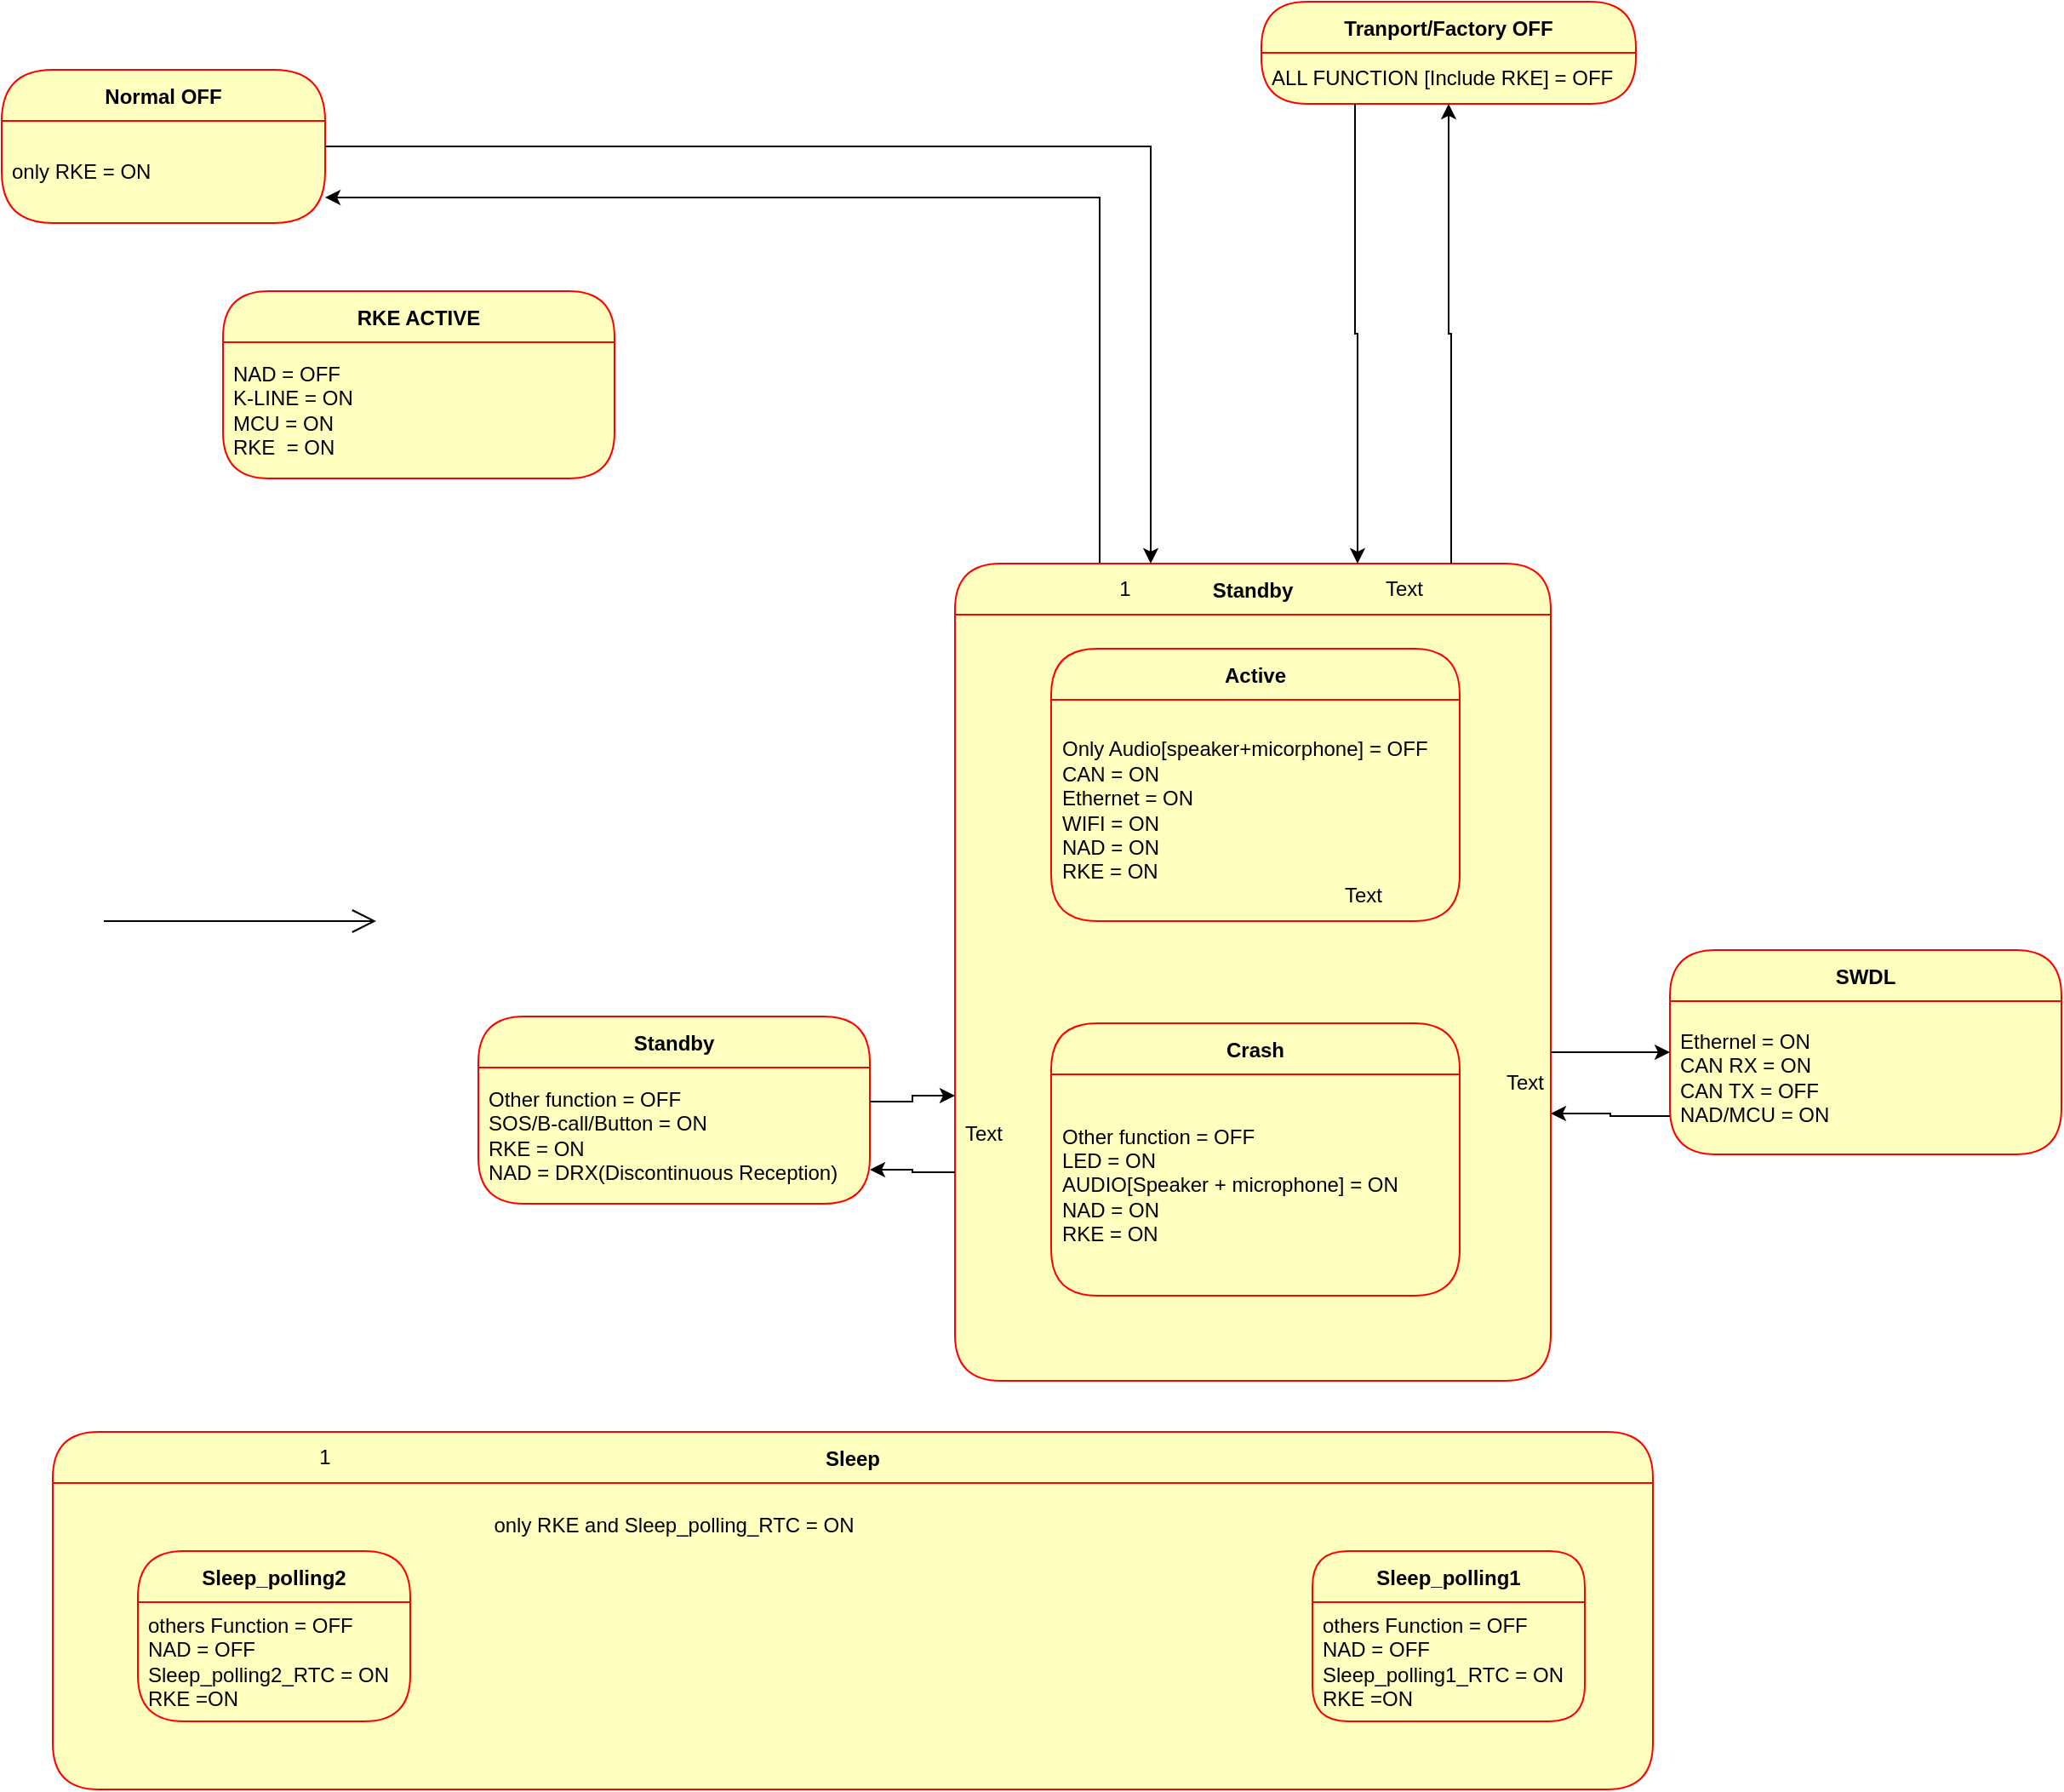 <mxfile version="24.7.7">
  <diagram name="第 1 页" id="T9h1A44nFVKscxZu4C0u">
    <mxGraphModel dx="1435" dy="804" grid="1" gridSize="10" guides="1" tooltips="1" connect="1" arrows="1" fold="1" page="1" pageScale="1" pageWidth="827" pageHeight="1169" math="0" shadow="0">
      <root>
        <mxCell id="0" />
        <mxCell id="1" parent="0" />
        <mxCell id="-wjqPZiUZvuAArumJ4SB-4" value="Normal OFF" style="swimlane;fontStyle=1;align=center;verticalAlign=middle;childLayout=stackLayout;horizontal=1;startSize=30;horizontalStack=0;resizeParent=0;resizeLast=1;container=0;fontColor=#000000;collapsible=0;rounded=1;arcSize=37;strokeColor=#ff0000;fillColor=#ffffc0;swimlaneFillColor=#ffffc0;dropTarget=0;" parent="1" vertex="1">
          <mxGeometry x="40" y="60" width="190" height="90" as="geometry" />
        </mxCell>
        <mxCell id="-wjqPZiUZvuAArumJ4SB-5" value="only RKE = ON" style="text;html=1;strokeColor=none;fillColor=none;align=left;verticalAlign=middle;spacingLeft=4;spacingRight=4;whiteSpace=wrap;overflow=hidden;rotatable=0;fontColor=#000000;" parent="-wjqPZiUZvuAArumJ4SB-4" vertex="1">
          <mxGeometry y="30" width="190" height="60" as="geometry" />
        </mxCell>
        <mxCell id="-wjqPZiUZvuAArumJ4SB-8" value="Sleep" style="swimlane;fontStyle=1;align=center;verticalAlign=middle;childLayout=stackLayout;horizontal=1;startSize=30;horizontalStack=0;resizeParent=0;resizeLast=1;container=0;fontColor=#000000;collapsible=0;rounded=1;arcSize=30;strokeColor=#ff0000;fillColor=#ffffc0;swimlaneFillColor=#ffffc0;dropTarget=0;" parent="1" vertex="1">
          <mxGeometry x="70" y="860" width="940" height="210" as="geometry" />
        </mxCell>
        <mxCell id="KqpTENBeh_g4gQOxuys7-3" value="" style="endArrow=open;endFill=1;endSize=12;html=1;rounded=0;" parent="1" edge="1">
          <mxGeometry width="160" relative="1" as="geometry">
            <mxPoint x="100" y="560" as="sourcePoint" />
            <mxPoint x="260" y="560" as="targetPoint" />
          </mxGeometry>
        </mxCell>
        <mxCell id="KqpTENBeh_g4gQOxuys7-5" value="Tranport/Factory OFF" style="swimlane;fontStyle=1;align=center;verticalAlign=middle;childLayout=stackLayout;horizontal=1;startSize=30;horizontalStack=0;resizeParent=0;resizeLast=1;container=0;fontColor=#000000;collapsible=0;rounded=1;arcSize=30;strokeColor=#ff0000;fillColor=#ffffc0;swimlaneFillColor=#ffffc0;dropTarget=0;" parent="1" vertex="1">
          <mxGeometry x="780" y="20" width="220" height="60" as="geometry" />
        </mxCell>
        <mxCell id="KqpTENBeh_g4gQOxuys7-6" value="ALL FUNCTION [Include RKE] = OFF" style="text;html=1;strokeColor=none;fillColor=none;align=left;verticalAlign=middle;spacingLeft=4;spacingRight=4;whiteSpace=wrap;overflow=hidden;rotatable=0;fontColor=#000000;" parent="KqpTENBeh_g4gQOxuys7-5" vertex="1">
          <mxGeometry y="30" width="220" height="30" as="geometry" />
        </mxCell>
        <mxCell id="_2tl825V_yHpss4mHpZu-11" value="ALL FUNCTION [Include RKE] = OFF" style="text;html=1;strokeColor=none;fillColor=none;align=left;verticalAlign=middle;spacingLeft=4;spacingRight=4;whiteSpace=wrap;overflow=hidden;rotatable=0;fontColor=#000000;" vertex="1" parent="KqpTENBeh_g4gQOxuys7-5">
          <mxGeometry y="60" width="220" as="geometry" />
        </mxCell>
        <mxCell id="KqpTENBeh_g4gQOxuys7-7" value="RKE ACTIVE" style="swimlane;fontStyle=1;align=center;verticalAlign=middle;childLayout=stackLayout;horizontal=1;startSize=30;horizontalStack=0;resizeParent=0;resizeLast=1;container=0;fontColor=#000000;collapsible=0;rounded=1;arcSize=30;strokeColor=#ff0000;fillColor=#ffffc0;swimlaneFillColor=#ffffc0;dropTarget=0;" parent="1" vertex="1">
          <mxGeometry x="170" y="190" width="230" height="110" as="geometry" />
        </mxCell>
        <mxCell id="KqpTENBeh_g4gQOxuys7-8" value="NAD = OFF&lt;br&gt;K-LINE = ON&lt;div&gt;MCU = ON&lt;/div&gt;&lt;div&gt;RKE&amp;nbsp; = ON&lt;/div&gt;" style="text;html=1;strokeColor=none;fillColor=none;align=left;verticalAlign=middle;spacingLeft=4;spacingRight=4;whiteSpace=wrap;overflow=hidden;rotatable=0;fontColor=#000000;" parent="KqpTENBeh_g4gQOxuys7-7" vertex="1">
          <mxGeometry y="30" width="230" height="80" as="geometry" />
        </mxCell>
        <mxCell id="KqpTENBeh_g4gQOxuys7-12" value="Standby" style="swimlane;fontStyle=1;align=center;verticalAlign=middle;childLayout=stackLayout;horizontal=1;startSize=30;horizontalStack=0;resizeParent=0;resizeLast=1;container=0;fontColor=#000000;collapsible=0;rounded=1;arcSize=30;strokeColor=#ff0000;fillColor=#ffffc0;swimlaneFillColor=#ffffc0;dropTarget=0;" parent="1" vertex="1">
          <mxGeometry x="320" y="616" width="230" height="110" as="geometry" />
        </mxCell>
        <mxCell id="KqpTENBeh_g4gQOxuys7-13" value="Other function = OFF&lt;div&gt;SOS/B-call/Button = ON&lt;br&gt;RKE = ON&lt;/div&gt;&lt;div&gt;NAD = DRX(Discontinuous Reception)&lt;/div&gt;" style="text;html=1;strokeColor=none;fillColor=none;align=left;verticalAlign=middle;spacingLeft=4;spacingRight=4;whiteSpace=wrap;overflow=hidden;rotatable=0;fontColor=#000000;" parent="KqpTENBeh_g4gQOxuys7-12" vertex="1">
          <mxGeometry y="30" width="230" height="80" as="geometry" />
        </mxCell>
        <mxCell id="KqpTENBeh_g4gQOxuys7-17" value="SWDL" style="swimlane;fontStyle=1;align=center;verticalAlign=middle;childLayout=stackLayout;horizontal=1;startSize=30;horizontalStack=0;resizeParent=0;resizeLast=1;container=0;fontColor=#000000;collapsible=0;rounded=1;arcSize=30;strokeColor=#ff0000;fillColor=#ffffc0;swimlaneFillColor=#ffffc0;dropTarget=0;" parent="1" vertex="1">
          <mxGeometry x="1020" y="577" width="230" height="120" as="geometry" />
        </mxCell>
        <mxCell id="KqpTENBeh_g4gQOxuys7-18" value="Ethernel = ON&lt;br&gt;CAN RX = ON&lt;div&gt;CAN TX = OFF&lt;/div&gt;&lt;div&gt;NAD/MCU = ON&lt;/div&gt;" style="text;html=1;strokeColor=none;fillColor=none;align=left;verticalAlign=middle;spacingLeft=4;spacingRight=4;whiteSpace=wrap;overflow=hidden;rotatable=0;fontColor=#000000;" parent="KqpTENBeh_g4gQOxuys7-17" vertex="1">
          <mxGeometry y="30" width="230" height="90" as="geometry" />
        </mxCell>
        <mxCell id="KqpTENBeh_g4gQOxuys7-38" value="Sleep_polling2" style="swimlane;fontStyle=1;align=center;verticalAlign=middle;childLayout=stackLayout;horizontal=1;startSize=30;horizontalStack=0;resizeParent=0;resizeLast=1;container=0;fontColor=#000000;collapsible=0;rounded=1;arcSize=30;strokeColor=#ff0000;fillColor=#ffffc0;swimlaneFillColor=#ffffc0;dropTarget=0;" parent="1" vertex="1">
          <mxGeometry x="120" y="930" width="160" height="100" as="geometry" />
        </mxCell>
        <mxCell id="KqpTENBeh_g4gQOxuys7-39" value="others Function = OFF&lt;br&gt;NAD = OFF&lt;br&gt;Sleep_polling2_RTC = ON&lt;br&gt;RKE =ON" style="text;html=1;strokeColor=none;fillColor=none;align=left;verticalAlign=middle;spacingLeft=4;spacingRight=4;whiteSpace=wrap;overflow=hidden;rotatable=0;fontColor=#000000;" parent="KqpTENBeh_g4gQOxuys7-38" vertex="1">
          <mxGeometry y="30" width="160" height="70" as="geometry" />
        </mxCell>
        <mxCell id="KqpTENBeh_g4gQOxuys7-41" value="Sleep_polling1" style="swimlane;fontStyle=1;align=center;verticalAlign=middle;childLayout=stackLayout;horizontal=1;startSize=30;horizontalStack=0;resizeParent=0;resizeLast=1;container=0;fontColor=#000000;collapsible=0;rounded=1;arcSize=23;strokeColor=#ff0000;fillColor=#ffffc0;swimlaneFillColor=#ffffc0;dropTarget=0;" parent="1" vertex="1">
          <mxGeometry x="810" y="930" width="160" height="100" as="geometry" />
        </mxCell>
        <mxCell id="KqpTENBeh_g4gQOxuys7-42" value="others Function = OFF&lt;br&gt;NAD = OFF&lt;br&gt;Sleep_polling1_RTC = ON&lt;br&gt;RKE =ON" style="text;html=1;strokeColor=none;fillColor=none;align=left;verticalAlign=middle;spacingLeft=4;spacingRight=4;whiteSpace=wrap;overflow=hidden;rotatable=0;fontColor=#000000;" parent="KqpTENBeh_g4gQOxuys7-41" vertex="1">
          <mxGeometry y="30" width="160" height="70" as="geometry" />
        </mxCell>
        <mxCell id="KqpTENBeh_g4gQOxuys7-43" value="only RKE and Sleep_polling_RTC = ON" style="text;strokeColor=none;align=center;fillColor=none;html=1;verticalAlign=middle;whiteSpace=wrap;rounded=0;" parent="1" vertex="1">
          <mxGeometry x="300" y="900" width="270" height="30" as="geometry" />
        </mxCell>
        <mxCell id="KqpTENBeh_g4gQOxuys7-56" value="1" style="text;strokeColor=none;align=center;fillColor=none;html=1;verticalAlign=middle;whiteSpace=wrap;rounded=0;" parent="1" vertex="1">
          <mxGeometry x="200" y="860" width="60" height="30" as="geometry" />
        </mxCell>
        <mxCell id="_2tl825V_yHpss4mHpZu-3" style="edgeStyle=orthogonalEdgeStyle;rounded=0;orthogonalLoop=1;jettySize=auto;html=1;exitX=1;exitY=0.25;exitDx=0;exitDy=0;entryX=0.75;entryY=0;entryDx=0;entryDy=0;" edge="1" parent="1" source="-wjqPZiUZvuAArumJ4SB-5" target="KqpTENBeh_g4gQOxuys7-63">
          <mxGeometry relative="1" as="geometry" />
        </mxCell>
        <mxCell id="_2tl825V_yHpss4mHpZu-4" style="edgeStyle=orthogonalEdgeStyle;rounded=0;orthogonalLoop=1;jettySize=auto;html=1;exitX=0.25;exitY=0;exitDx=0;exitDy=0;entryX=1;entryY=0.75;entryDx=0;entryDy=0;" edge="1" parent="1" source="KqpTENBeh_g4gQOxuys7-63" target="-wjqPZiUZvuAArumJ4SB-5">
          <mxGeometry relative="1" as="geometry" />
        </mxCell>
        <mxCell id="KqpTENBeh_g4gQOxuys7-59" value="" style="group" parent="1" vertex="1" connectable="0">
          <mxGeometry x="630" y="350" width="320" height="480" as="geometry" />
        </mxCell>
        <mxCell id="KqpTENBeh_g4gQOxuys7-14" value="Standby" style="swimlane;fontStyle=1;align=center;verticalAlign=middle;childLayout=stackLayout;horizontal=1;startSize=30;horizontalStack=0;resizeParent=0;resizeLast=1;container=0;fontColor=#000000;collapsible=0;rounded=1;arcSize=30;strokeColor=#ff0000;fillColor=#ffffc0;swimlaneFillColor=#ffffc0;dropTarget=0;" parent="KqpTENBeh_g4gQOxuys7-59" vertex="1">
          <mxGeometry x="-30" width="350" height="480" as="geometry" />
        </mxCell>
        <mxCell id="KqpTENBeh_g4gQOxuys7-63" value="1" style="text;strokeColor=none;align=center;fillColor=none;html=1;verticalAlign=middle;whiteSpace=wrap;rounded=0;" parent="KqpTENBeh_g4gQOxuys7-59" vertex="1">
          <mxGeometry x="40" width="60" height="30" as="geometry" />
        </mxCell>
        <mxCell id="KqpTENBeh_g4gQOxuys7-19" value="Active" style="swimlane;fontStyle=1;align=center;verticalAlign=middle;childLayout=stackLayout;horizontal=1;startSize=30;horizontalStack=0;resizeParent=0;resizeLast=1;container=0;fontColor=#000000;collapsible=0;rounded=1;arcSize=30;strokeColor=#ff0000;fillColor=#ffffc0;swimlaneFillColor=#ffffc0;dropTarget=0;" parent="KqpTENBeh_g4gQOxuys7-59" vertex="1">
          <mxGeometry x="26.5" y="50" width="240" height="160" as="geometry" />
        </mxCell>
        <mxCell id="KqpTENBeh_g4gQOxuys7-20" value="Only Audio[speaker+micorphone] = OFF&lt;div&gt;CAN = ON&lt;/div&gt;&lt;div&gt;Ethernet = ON&lt;/div&gt;&lt;div&gt;WIFI = ON&lt;/div&gt;&lt;div&gt;NAD = ON&lt;/div&gt;&lt;div&gt;RKE = ON&lt;/div&gt;" style="text;html=1;strokeColor=none;fillColor=none;align=left;verticalAlign=middle;spacingLeft=4;spacingRight=4;whiteSpace=wrap;overflow=hidden;rotatable=0;fontColor=#000000;" parent="KqpTENBeh_g4gQOxuys7-19" vertex="1">
          <mxGeometry y="30" width="240" height="130" as="geometry" />
        </mxCell>
        <mxCell id="KqpTENBeh_g4gQOxuys7-22" value="Only Audio[speaker+micorphone] = OFF" style="text;html=1;strokeColor=none;fillColor=none;align=center;verticalAlign=middle;spacingLeft=4;spacingRight=4;whiteSpace=wrap;overflow=hidden;rotatable=0;fontColor=#000000;" parent="KqpTENBeh_g4gQOxuys7-19" vertex="1">
          <mxGeometry y="160" width="240" as="geometry" />
        </mxCell>
        <mxCell id="KqpTENBeh_g4gQOxuys7-24" value="Crash" style="swimlane;fontStyle=1;align=center;verticalAlign=middle;childLayout=stackLayout;horizontal=1;startSize=30;horizontalStack=0;resizeParent=0;resizeLast=1;container=0;fontColor=#000000;collapsible=0;rounded=1;arcSize=30;strokeColor=#ff0000;fillColor=#ffffc0;swimlaneFillColor=#ffffc0;dropTarget=0;" parent="KqpTENBeh_g4gQOxuys7-59" vertex="1">
          <mxGeometry x="26.5" y="270" width="240" height="160" as="geometry" />
        </mxCell>
        <mxCell id="KqpTENBeh_g4gQOxuys7-25" value="Other function = OFF&lt;div&gt;LED = ON&lt;/div&gt;&lt;div&gt;AUDIO[Speaker + microphone] = ON&lt;/div&gt;&lt;div&gt;&lt;span style=&quot;background-color: initial;&quot;&gt;NAD = ON&lt;/span&gt;&lt;br&gt;&lt;/div&gt;&lt;div&gt;RKE = ON&lt;/div&gt;" style="text;html=1;strokeColor=none;fillColor=none;align=left;verticalAlign=middle;spacingLeft=4;spacingRight=4;whiteSpace=wrap;overflow=hidden;rotatable=0;fontColor=#000000;" parent="KqpTENBeh_g4gQOxuys7-24" vertex="1">
          <mxGeometry y="30" width="240" height="130" as="geometry" />
        </mxCell>
        <mxCell id="KqpTENBeh_g4gQOxuys7-26" value="Only Audio[speaker+micorphone] = OFF" style="text;html=1;strokeColor=none;fillColor=none;align=center;verticalAlign=middle;spacingLeft=4;spacingRight=4;whiteSpace=wrap;overflow=hidden;rotatable=0;fontColor=#000000;" parent="KqpTENBeh_g4gQOxuys7-24" vertex="1">
          <mxGeometry y="160" width="240" as="geometry" />
        </mxCell>
        <mxCell id="_2tl825V_yHpss4mHpZu-5" value="Text" style="text;strokeColor=none;align=center;fillColor=none;html=1;verticalAlign=middle;whiteSpace=wrap;rounded=0;" vertex="1" parent="KqpTENBeh_g4gQOxuys7-59">
          <mxGeometry x="179" width="110" height="30" as="geometry" />
        </mxCell>
        <mxCell id="_2tl825V_yHpss4mHpZu-13" value="Text" style="text;strokeColor=none;align=center;fillColor=none;html=1;verticalAlign=middle;whiteSpace=wrap;rounded=0;" vertex="1" parent="KqpTENBeh_g4gQOxuys7-59">
          <mxGeometry x="290" y="269" width="30" height="72" as="geometry" />
        </mxCell>
        <mxCell id="_2tl825V_yHpss4mHpZu-17" value="Text" style="text;strokeColor=none;align=center;fillColor=none;html=1;verticalAlign=middle;whiteSpace=wrap;rounded=0;" vertex="1" parent="KqpTENBeh_g4gQOxuys7-59">
          <mxGeometry x="-30" y="290" width="33.5" height="90" as="geometry" />
        </mxCell>
        <mxCell id="_2tl825V_yHpss4mHpZu-7" style="edgeStyle=orthogonalEdgeStyle;rounded=0;orthogonalLoop=1;jettySize=auto;html=1;exitX=0.25;exitY=1;exitDx=0;exitDy=0;entryX=0.25;entryY=0;entryDx=0;entryDy=0;" edge="1" parent="1" source="KqpTENBeh_g4gQOxuys7-6" target="_2tl825V_yHpss4mHpZu-5">
          <mxGeometry relative="1" as="geometry" />
        </mxCell>
        <mxCell id="_2tl825V_yHpss4mHpZu-9" style="edgeStyle=orthogonalEdgeStyle;rounded=0;orthogonalLoop=1;jettySize=auto;html=1;exitX=0.75;exitY=0;exitDx=0;exitDy=0;entryX=0.5;entryY=1;entryDx=0;entryDy=0;" edge="1" parent="1" source="_2tl825V_yHpss4mHpZu-5" target="KqpTENBeh_g4gQOxuys7-6">
          <mxGeometry relative="1" as="geometry">
            <mxPoint x="920" y="120" as="targetPoint" />
          </mxGeometry>
        </mxCell>
        <mxCell id="_2tl825V_yHpss4mHpZu-12" value="Text" style="text;strokeColor=none;align=center;fillColor=none;html=1;verticalAlign=middle;whiteSpace=wrap;rounded=0;" vertex="1" parent="1">
          <mxGeometry x="810" y="530" width="60" height="30" as="geometry" />
        </mxCell>
        <mxCell id="_2tl825V_yHpss4mHpZu-14" style="edgeStyle=orthogonalEdgeStyle;rounded=0;orthogonalLoop=1;jettySize=auto;html=1;exitX=1;exitY=0.25;exitDx=0;exitDy=0;entryX=0;entryY=0.5;entryDx=0;entryDy=0;" edge="1" parent="1" source="_2tl825V_yHpss4mHpZu-13" target="KqpTENBeh_g4gQOxuys7-17">
          <mxGeometry relative="1" as="geometry" />
        </mxCell>
        <mxCell id="_2tl825V_yHpss4mHpZu-15" style="edgeStyle=orthogonalEdgeStyle;rounded=0;orthogonalLoop=1;jettySize=auto;html=1;exitX=0;exitY=0.75;exitDx=0;exitDy=0;entryX=1;entryY=0.75;entryDx=0;entryDy=0;" edge="1" parent="1" source="KqpTENBeh_g4gQOxuys7-18" target="_2tl825V_yHpss4mHpZu-13">
          <mxGeometry relative="1" as="geometry" />
        </mxCell>
        <mxCell id="_2tl825V_yHpss4mHpZu-19" style="edgeStyle=orthogonalEdgeStyle;rounded=0;orthogonalLoop=1;jettySize=auto;html=1;exitX=1;exitY=0.25;exitDx=0;exitDy=0;entryX=0;entryY=0.25;entryDx=0;entryDy=0;" edge="1" parent="1" source="KqpTENBeh_g4gQOxuys7-13" target="_2tl825V_yHpss4mHpZu-17">
          <mxGeometry relative="1" as="geometry" />
        </mxCell>
        <mxCell id="_2tl825V_yHpss4mHpZu-20" style="edgeStyle=orthogonalEdgeStyle;rounded=0;orthogonalLoop=1;jettySize=auto;html=1;exitX=0;exitY=0.75;exitDx=0;exitDy=0;entryX=1;entryY=0.75;entryDx=0;entryDy=0;" edge="1" parent="1" source="_2tl825V_yHpss4mHpZu-17" target="KqpTENBeh_g4gQOxuys7-13">
          <mxGeometry relative="1" as="geometry" />
        </mxCell>
      </root>
    </mxGraphModel>
  </diagram>
</mxfile>
